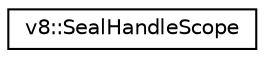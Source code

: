 digraph "Graphical Class Hierarchy"
{
  edge [fontname="Helvetica",fontsize="10",labelfontname="Helvetica",labelfontsize="10"];
  node [fontname="Helvetica",fontsize="10",shape=record];
  rankdir="LR";
  Node1 [label="v8::SealHandleScope",height=0.2,width=0.4,color="black", fillcolor="white", style="filled",URL="$classv8_1_1SealHandleScope.html"];
}
